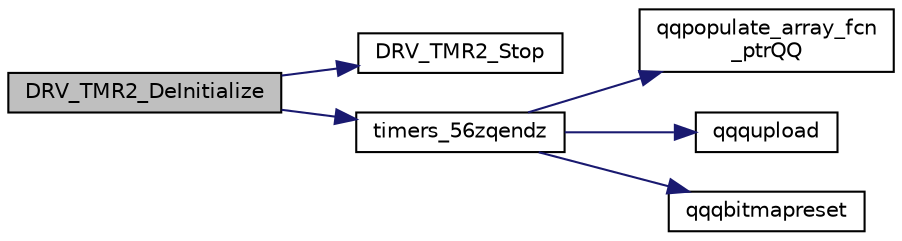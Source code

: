 digraph "DRV_TMR2_DeInitialize"
{
  edge [fontname="Helvetica",fontsize="10",labelfontname="Helvetica",labelfontsize="10"];
  node [fontname="Helvetica",fontsize="10",shape=record];
  rankdir="LR";
  Node271 [label="DRV_TMR2_DeInitialize",height=0.2,width=0.4,color="black", fillcolor="grey75", style="filled", fontcolor="black"];
  Node271 -> Node272 [color="midnightblue",fontsize="10",style="solid",fontname="Helvetica"];
  Node272 [label="DRV_TMR2_Stop",height=0.2,width=0.4,color="black", fillcolor="white", style="filled",URL="$inszt__timers_8c.html#a5550ce18516aa407adb3735048178a5a"];
  Node271 -> Node273 [color="midnightblue",fontsize="10",style="solid",fontname="Helvetica"];
  Node273 [label="timers_56zqendz",height=0.2,width=0.4,color="black", fillcolor="white", style="filled",URL="$inszt__timers_8c.html#aa45ff03ee60875e1b0ffa92b2284ac7a"];
  Node273 -> Node274 [color="midnightblue",fontsize="10",style="solid",fontname="Helvetica"];
  Node274 [label="qqpopulate_array_fcn\l_ptrQQ",height=0.2,width=0.4,color="black", fillcolor="white", style="filled",URL="$inszt__timers_8c.html#a4ad6fa1bb94fc1c3ac2dc30925106081"];
  Node273 -> Node275 [color="midnightblue",fontsize="10",style="solid",fontname="Helvetica"];
  Node275 [label="qqqupload",height=0.2,width=0.4,color="black", fillcolor="white", style="filled",URL="$inszt__timers_8c.html#a109761d7f84a96b5606e507bace276b5"];
  Node273 -> Node276 [color="midnightblue",fontsize="10",style="solid",fontname="Helvetica"];
  Node276 [label="qqqbitmapreset",height=0.2,width=0.4,color="black", fillcolor="white", style="filled",URL="$inszt__timers_8c.html#a5688fceaed93ba591e78ee15ccb0187f"];
}
